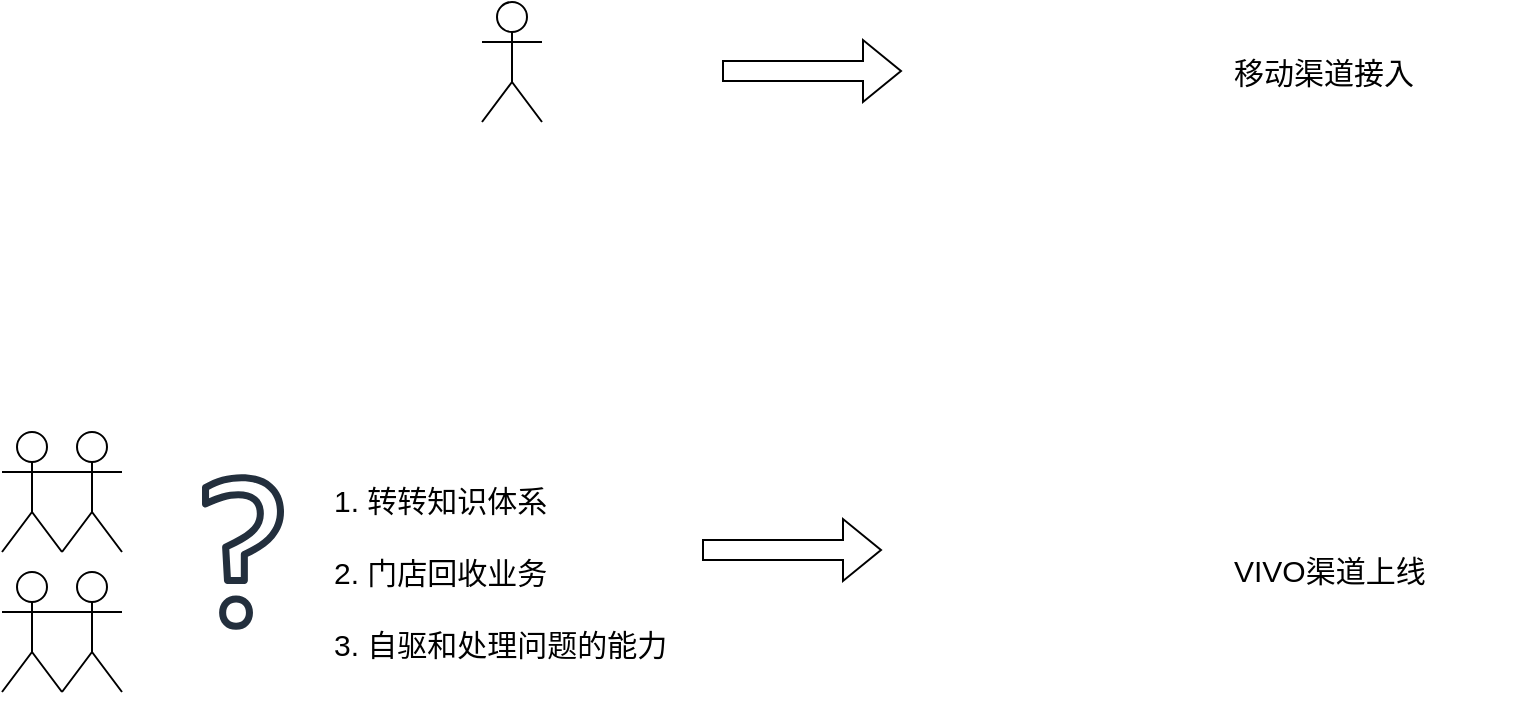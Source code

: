 <mxfile version="25.0.3">
  <diagram name="第 1 页" id="FcdCJVN9rJPXsuN9fpyE">
    <mxGraphModel dx="1877" dy="530" grid="1" gridSize="10" guides="1" tooltips="1" connect="1" arrows="1" fold="1" page="1" pageScale="1" pageWidth="827" pageHeight="1169" math="0" shadow="0">
      <root>
        <mxCell id="0" />
        <mxCell id="1" parent="0" />
        <mxCell id="JfPAmZGc8Dm2U-WnEbUx-1" value="" style="shape=umlActor;verticalLabelPosition=bottom;verticalAlign=top;html=1;outlineConnect=0;fontSize=15;" vertex="1" parent="1">
          <mxGeometry x="180" y="585" width="30" height="60" as="geometry" />
        </mxCell>
        <mxCell id="JfPAmZGc8Dm2U-WnEbUx-2" value="" style="shape=flexArrow;endArrow=classic;html=1;rounded=0;fontSize=15;" edge="1" parent="1">
          <mxGeometry width="50" height="50" relative="1" as="geometry">
            <mxPoint x="300" y="619.5" as="sourcePoint" />
            <mxPoint x="390" y="619.5" as="targetPoint" />
          </mxGeometry>
        </mxCell>
        <mxCell id="JfPAmZGc8Dm2U-WnEbUx-4" value="" style="shape=image;html=1;verticalAlign=top;verticalLabelPosition=bottom;labelBackgroundColor=#ffffff;imageAspect=0;aspect=fixed;image=https://cdn0.iconfinder.com/data/icons/phosphor-regular-vol-4/256/target-128.png;fontSize=15;" vertex="1" parent="1">
          <mxGeometry x="480" y="590" width="60" height="60" as="geometry" />
        </mxCell>
        <mxCell id="JfPAmZGc8Dm2U-WnEbUx-6" value="移动渠道接入" style="text;strokeColor=none;fillColor=none;align=left;verticalAlign=middle;spacingLeft=4;spacingRight=4;overflow=hidden;points=[[0,0.5],[1,0.5]];portConstraint=eastwest;rotatable=0;whiteSpace=wrap;html=1;fontSize=15;" vertex="1" parent="1">
          <mxGeometry x="550" y="600" width="150" height="40" as="geometry" />
        </mxCell>
        <mxCell id="JfPAmZGc8Dm2U-WnEbUx-7" value="" style="shape=umlActor;verticalLabelPosition=bottom;verticalAlign=top;html=1;outlineConnect=0;fontSize=15;" vertex="1" parent="1">
          <mxGeometry x="-30" y="800" width="30" height="60" as="geometry" />
        </mxCell>
        <mxCell id="JfPAmZGc8Dm2U-WnEbUx-8" value="" style="shape=flexArrow;endArrow=classic;html=1;rounded=0;fontSize=15;" edge="1" parent="1">
          <mxGeometry width="50" height="50" relative="1" as="geometry">
            <mxPoint x="290" y="859" as="sourcePoint" />
            <mxPoint x="380" y="859" as="targetPoint" />
          </mxGeometry>
        </mxCell>
        <mxCell id="JfPAmZGc8Dm2U-WnEbUx-9" value="" style="shape=image;html=1;verticalAlign=top;verticalLabelPosition=bottom;labelBackgroundColor=#ffffff;imageAspect=0;aspect=fixed;image=https://cdn0.iconfinder.com/data/icons/phosphor-regular-vol-4/256/target-128.png;fontSize=15;" vertex="1" parent="1">
          <mxGeometry x="480" y="839" width="60" height="60" as="geometry" />
        </mxCell>
        <mxCell id="JfPAmZGc8Dm2U-WnEbUx-10" value="VIVO渠道上线" style="text;strokeColor=none;fillColor=none;align=left;verticalAlign=middle;spacingLeft=4;spacingRight=4;overflow=hidden;points=[[0,0.5],[1,0.5]];portConstraint=eastwest;rotatable=0;whiteSpace=wrap;html=1;fontSize=15;" vertex="1" parent="1">
          <mxGeometry x="550" y="849" width="150" height="40" as="geometry" />
        </mxCell>
        <mxCell id="JfPAmZGc8Dm2U-WnEbUx-11" value="" style="shape=umlActor;verticalLabelPosition=bottom;verticalAlign=top;html=1;outlineConnect=0;fontSize=15;" vertex="1" parent="1">
          <mxGeometry x="-60" y="800" width="30" height="60" as="geometry" />
        </mxCell>
        <mxCell id="JfPAmZGc8Dm2U-WnEbUx-12" value="" style="shape=umlActor;verticalLabelPosition=bottom;verticalAlign=top;html=1;outlineConnect=0;fontSize=15;" vertex="1" parent="1">
          <mxGeometry x="-30" y="870" width="30" height="60" as="geometry" />
        </mxCell>
        <mxCell id="JfPAmZGc8Dm2U-WnEbUx-13" value="" style="shape=umlActor;verticalLabelPosition=bottom;verticalAlign=top;html=1;outlineConnect=0;fontSize=15;" vertex="1" parent="1">
          <mxGeometry x="-60" y="870" width="30" height="60" as="geometry" />
        </mxCell>
        <mxCell id="JfPAmZGc8Dm2U-WnEbUx-15" value="" style="sketch=0;outlineConnect=0;fontColor=#232F3E;gradientColor=none;fillColor=#232F3D;strokeColor=none;dashed=0;verticalLabelPosition=bottom;verticalAlign=top;align=center;html=1;fontSize=15;fontStyle=0;aspect=fixed;pointerEvents=1;shape=mxgraph.aws4.question;" vertex="1" parent="1">
          <mxGeometry x="40" y="821" width="41" height="78" as="geometry" />
        </mxCell>
        <mxCell id="JfPAmZGc8Dm2U-WnEbUx-18" value="1. 转转知识体系&lt;div&gt;&lt;br&gt;&lt;div&gt;2. 门店回收业务&lt;/div&gt;&lt;div&gt;&lt;br&gt;&lt;/div&gt;&lt;div&gt;3. 自驱和处理问题的能力&lt;/div&gt;&lt;/div&gt;" style="text;strokeColor=none;fillColor=none;align=left;verticalAlign=middle;spacingLeft=4;spacingRight=4;overflow=hidden;points=[[0,0.5],[1,0.5]];portConstraint=eastwest;rotatable=0;whiteSpace=wrap;html=1;fontSize=15;" vertex="1" parent="1">
          <mxGeometry x="100" y="800" width="190" height="140" as="geometry" />
        </mxCell>
      </root>
    </mxGraphModel>
  </diagram>
</mxfile>
